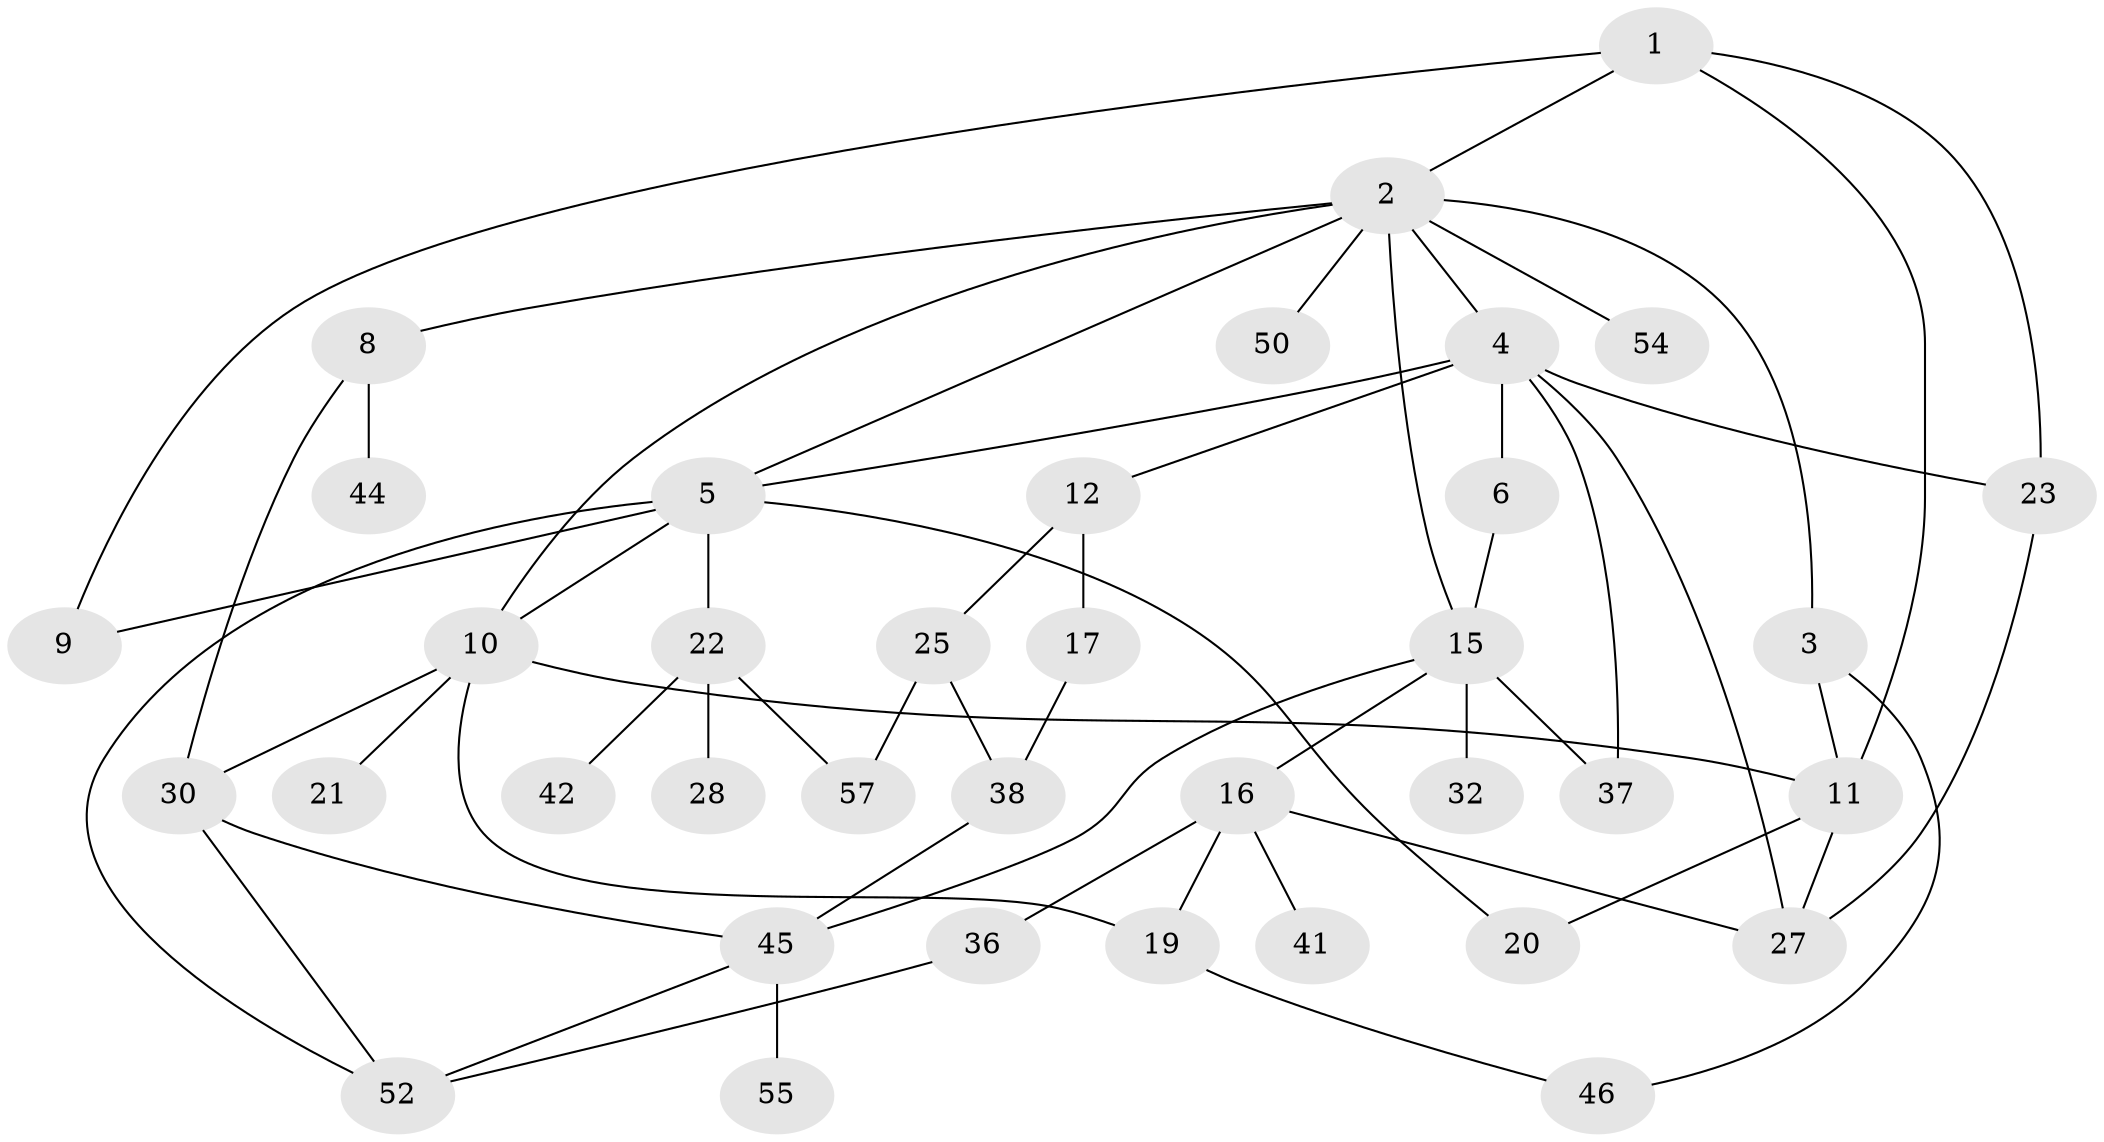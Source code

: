 // Generated by graph-tools (version 1.1) at 2025/23/03/03/25 07:23:35]
// undirected, 37 vertices, 58 edges
graph export_dot {
graph [start="1"]
  node [color=gray90,style=filled];
  1 [super="+26"];
  2 [super="+39"];
  3 [super="+53"];
  4 [super="+7"];
  5 [super="+14"];
  6;
  8 [super="+13"];
  9 [super="+33"];
  10 [super="+18"];
  11 [super="+59"];
  12;
  15 [super="+49"];
  16 [super="+24"];
  17 [super="+29"];
  19 [super="+43"];
  20;
  21;
  22 [super="+31"];
  23 [super="+47"];
  25 [super="+48"];
  27;
  28 [super="+35"];
  30 [super="+34"];
  32;
  36 [super="+40"];
  37 [super="+56"];
  38;
  41;
  42;
  44;
  45 [super="+51"];
  46;
  50;
  52;
  54 [super="+58"];
  55;
  57;
  1 -- 2;
  1 -- 9;
  1 -- 11;
  1 -- 23;
  2 -- 3;
  2 -- 4;
  2 -- 8;
  2 -- 50;
  2 -- 5;
  2 -- 54;
  2 -- 10;
  2 -- 15 [weight=2];
  3 -- 11;
  3 -- 46;
  4 -- 5;
  4 -- 6;
  4 -- 23;
  4 -- 37;
  4 -- 27;
  4 -- 12;
  5 -- 10;
  5 -- 22;
  5 -- 52;
  5 -- 20;
  5 -- 9;
  6 -- 15;
  8 -- 44;
  8 -- 30;
  10 -- 19;
  10 -- 21;
  10 -- 11;
  10 -- 30;
  11 -- 27;
  11 -- 20;
  12 -- 17;
  12 -- 25;
  15 -- 16;
  15 -- 32;
  15 -- 45;
  15 -- 37;
  16 -- 19;
  16 -- 36;
  16 -- 41;
  16 -- 27;
  17 -- 38;
  19 -- 46;
  22 -- 28;
  22 -- 57;
  22 -- 42;
  23 -- 27;
  25 -- 57;
  25 -- 38;
  30 -- 52;
  30 -- 45;
  36 -- 52;
  38 -- 45;
  45 -- 52;
  45 -- 55;
}
